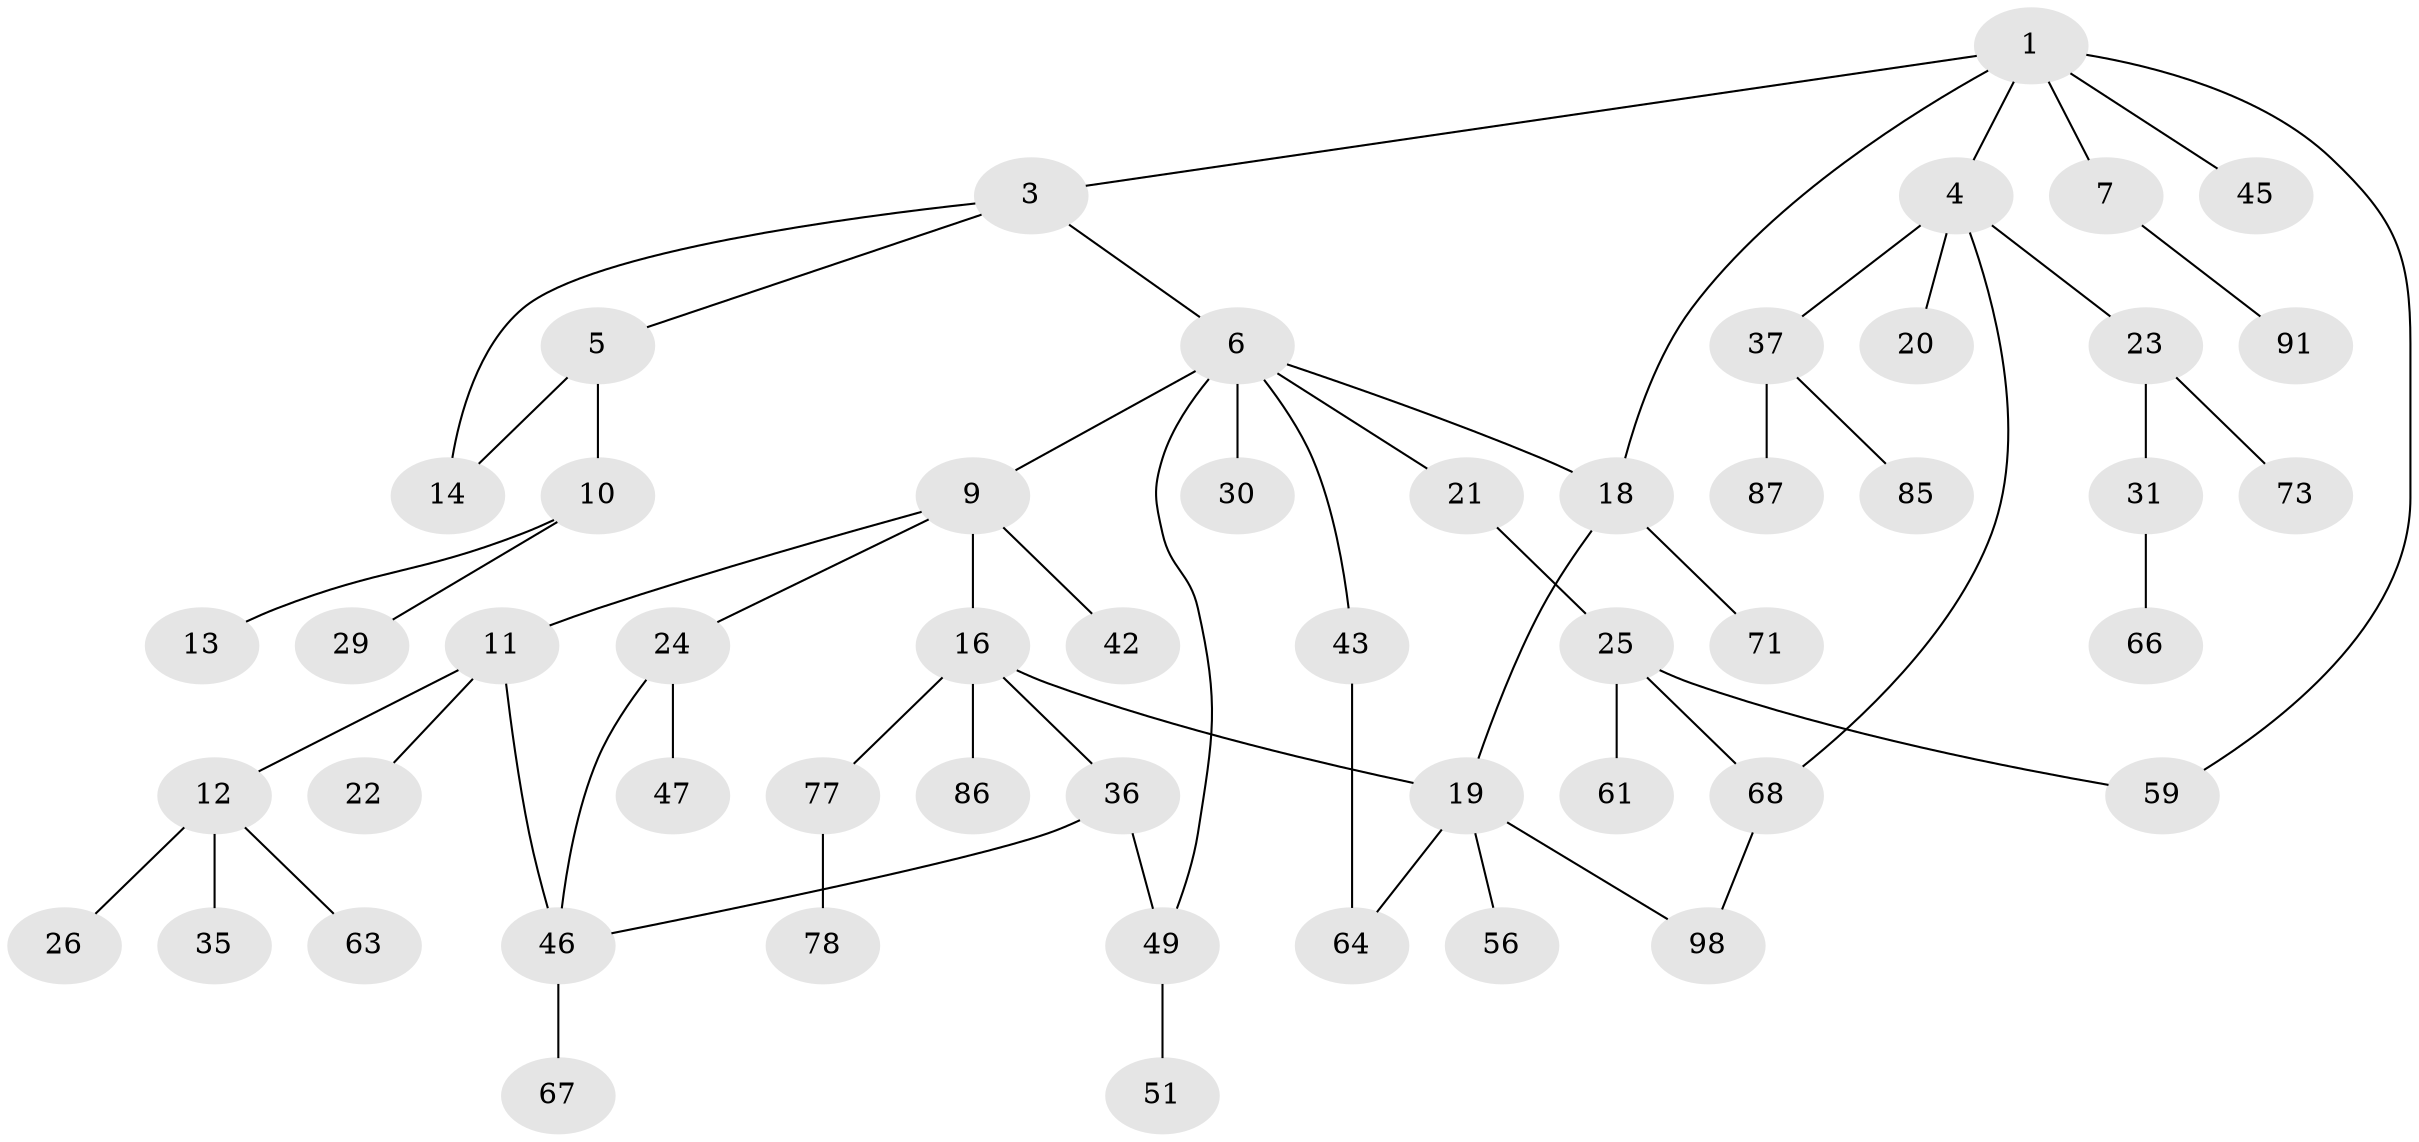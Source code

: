 // original degree distribution, {5: 0.057692307692307696, 3: 0.1346153846153846, 4: 0.08653846153846154, 7: 0.009615384615384616, 2: 0.3269230769230769, 6: 0.009615384615384616, 1: 0.375}
// Generated by graph-tools (version 1.1) at 2025/13/03/09/25 04:13:16]
// undirected, 52 vertices, 61 edges
graph export_dot {
graph [start="1"]
  node [color=gray90,style=filled];
  1 [super="+2+32"];
  3;
  4 [super="+15+17"];
  5 [super="+8"];
  6;
  7 [super="+89+70"];
  9;
  10;
  11;
  12 [super="+54+28"];
  13 [super="+33+27"];
  14 [super="+74"];
  16 [super="+53+57"];
  18 [super="+103"];
  19 [super="+48+99+72"];
  20;
  21;
  22 [super="+81"];
  23;
  24;
  25 [super="+39+34+80"];
  26 [super="+65"];
  29;
  30;
  31;
  35;
  36;
  37 [super="+62+52"];
  42;
  43 [super="+76"];
  45;
  46 [super="+79+75+58"];
  47;
  49 [super="+93+69"];
  51;
  56;
  59 [super="+60"];
  61;
  63;
  64 [super="+90"];
  66;
  67;
  68 [super="+95+88"];
  71;
  73;
  77;
  78;
  85;
  86;
  87;
  91;
  98 [super="+102"];
  1 -- 3;
  1 -- 18;
  1 -- 59;
  1 -- 4;
  1 -- 7;
  1 -- 45;
  3 -- 5;
  3 -- 6;
  3 -- 14;
  4 -- 23;
  4 -- 37;
  4 -- 20;
  4 -- 68;
  5 -- 10;
  5 -- 14;
  6 -- 9;
  6 -- 21;
  6 -- 30;
  6 -- 43;
  6 -- 49;
  6 -- 18;
  7 -- 91;
  9 -- 11;
  9 -- 16;
  9 -- 24;
  9 -- 42;
  10 -- 13;
  10 -- 29;
  11 -- 12;
  11 -- 22;
  11 -- 46;
  12 -- 26;
  12 -- 35;
  12 -- 63;
  16 -- 19 [weight=2];
  16 -- 36;
  16 -- 77;
  16 -- 86;
  18 -- 71;
  18 -- 19;
  19 -- 56;
  19 -- 64;
  19 -- 98;
  21 -- 25;
  23 -- 31;
  23 -- 73;
  24 -- 46;
  24 -- 47;
  25 -- 61;
  25 -- 68;
  25 -- 59;
  31 -- 66;
  36 -- 49;
  36 -- 46;
  37 -- 87;
  37 -- 85;
  43 -- 64;
  46 -- 67;
  49 -- 51;
  68 -- 98;
  77 -- 78;
}
